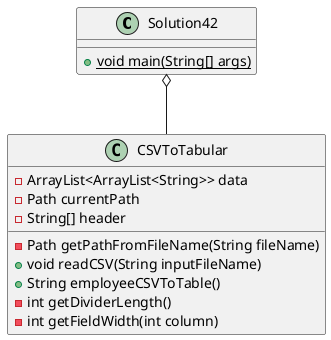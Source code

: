 @startuml
'https://plantuml.com/class-diagram

class Solution42
{
    +{static} void main(String[] args)
}

class CSVToTabular
{
    -ArrayList<ArrayList<String>> data
    -Path currentPath
    -String[] header

    -Path getPathFromFileName(String fileName)
    +void readCSV(String inputFileName)
    +String employeeCSVToTable()
    -int getDividerLength()
    -int getFieldWidth(int column)
}

Solution42 o-- CSVToTabular

@enduml